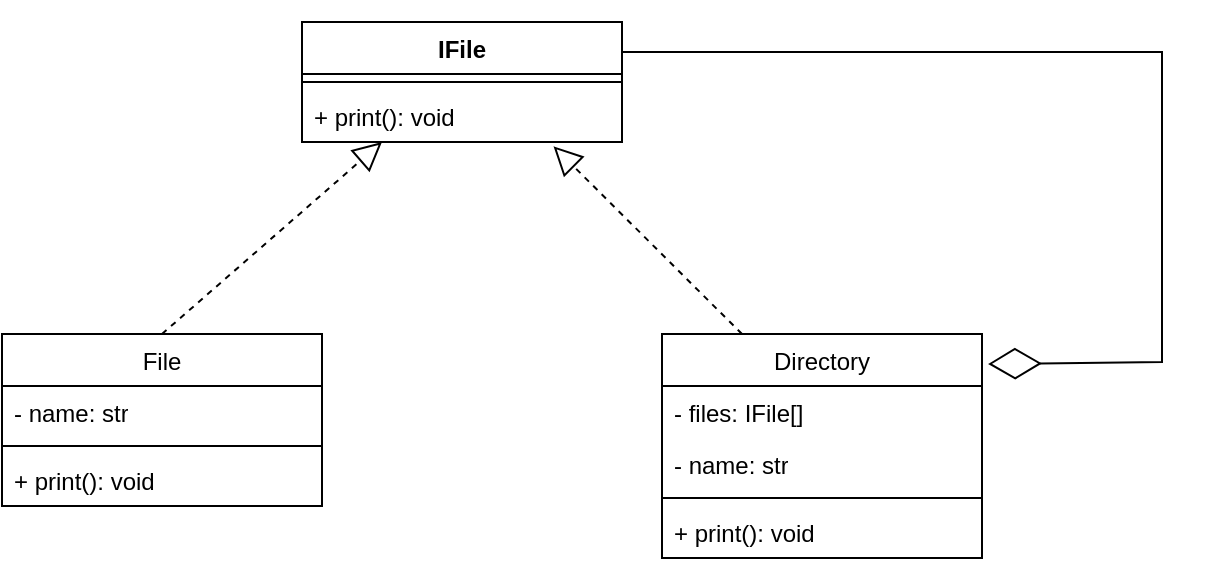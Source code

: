 <mxfile version="24.7.10">
  <diagram name="Page-1" id="53GxcRvlC-DH4hCnHQ1a">
    <mxGraphModel dx="2058" dy="1106" grid="1" gridSize="10" guides="1" tooltips="1" connect="1" arrows="1" fold="1" page="1" pageScale="1" pageWidth="850" pageHeight="1100" math="0" shadow="0">
      <root>
        <mxCell id="0" />
        <mxCell id="1" parent="0" />
        <mxCell id="ZbpCsTLpdmBn-0mFTXTY-1" value="&lt;span style=&quot;font-weight: 400;&quot;&gt;Directory&lt;/span&gt;" style="swimlane;fontStyle=1;align=center;verticalAlign=top;childLayout=stackLayout;horizontal=1;startSize=26;horizontalStack=0;resizeParent=1;resizeParentMax=0;resizeLast=0;collapsible=1;marginBottom=0;whiteSpace=wrap;html=1;" parent="1" vertex="1">
          <mxGeometry x="420" y="196" width="160" height="112" as="geometry" />
        </mxCell>
        <mxCell id="ZbpCsTLpdmBn-0mFTXTY-2" value="- files: IFile[]" style="text;strokeColor=none;fillColor=none;align=left;verticalAlign=top;spacingLeft=4;spacingRight=4;overflow=hidden;rotatable=0;points=[[0,0.5],[1,0.5]];portConstraint=eastwest;whiteSpace=wrap;html=1;" parent="ZbpCsTLpdmBn-0mFTXTY-1" vertex="1">
          <mxGeometry y="26" width="160" height="26" as="geometry" />
        </mxCell>
        <mxCell id="ZbpCsTLpdmBn-0mFTXTY-4" value="- name: str" style="text;strokeColor=none;fillColor=none;align=left;verticalAlign=top;spacingLeft=4;spacingRight=4;overflow=hidden;rotatable=0;points=[[0,0.5],[1,0.5]];portConstraint=eastwest;whiteSpace=wrap;html=1;" parent="ZbpCsTLpdmBn-0mFTXTY-1" vertex="1">
          <mxGeometry y="52" width="160" height="26" as="geometry" />
        </mxCell>
        <mxCell id="ZbpCsTLpdmBn-0mFTXTY-3" value="" style="line;strokeWidth=1;fillColor=none;align=left;verticalAlign=middle;spacingTop=-1;spacingLeft=3;spacingRight=3;rotatable=0;labelPosition=right;points=[];portConstraint=eastwest;strokeColor=inherit;" parent="ZbpCsTLpdmBn-0mFTXTY-1" vertex="1">
          <mxGeometry y="78" width="160" height="8" as="geometry" />
        </mxCell>
        <mxCell id="ZbpCsTLpdmBn-0mFTXTY-21" value="+ print(): void" style="text;strokeColor=none;fillColor=none;align=left;verticalAlign=top;spacingLeft=4;spacingRight=4;overflow=hidden;rotatable=0;points=[[0,0.5],[1,0.5]];portConstraint=eastwest;whiteSpace=wrap;html=1;" parent="ZbpCsTLpdmBn-0mFTXTY-1" vertex="1">
          <mxGeometry y="86" width="160" height="26" as="geometry" />
        </mxCell>
        <mxCell id="ZbpCsTLpdmBn-0mFTXTY-8" value="IFile" style="swimlane;fontStyle=1;align=center;verticalAlign=top;childLayout=stackLayout;horizontal=1;startSize=26;horizontalStack=0;resizeParent=1;resizeParentMax=0;resizeLast=0;collapsible=1;marginBottom=0;whiteSpace=wrap;html=1;" parent="1" vertex="1">
          <mxGeometry x="240" y="40" width="160" height="60" as="geometry" />
        </mxCell>
        <mxCell id="ZbpCsTLpdmBn-0mFTXTY-9" value="" style="line;strokeWidth=1;fillColor=none;align=left;verticalAlign=middle;spacingTop=-1;spacingLeft=3;spacingRight=3;rotatable=0;labelPosition=right;points=[];portConstraint=eastwest;strokeColor=inherit;" parent="ZbpCsTLpdmBn-0mFTXTY-8" vertex="1">
          <mxGeometry y="26" width="160" height="8" as="geometry" />
        </mxCell>
        <mxCell id="ZbpCsTLpdmBn-0mFTXTY-10" value="+ print(): void" style="text;strokeColor=none;fillColor=none;align=left;verticalAlign=top;spacingLeft=4;spacingRight=4;overflow=hidden;rotatable=0;points=[[0,0.5],[1,0.5]];portConstraint=eastwest;whiteSpace=wrap;html=1;" parent="ZbpCsTLpdmBn-0mFTXTY-8" vertex="1">
          <mxGeometry y="34" width="160" height="26" as="geometry" />
        </mxCell>
        <mxCell id="ZbpCsTLpdmBn-0mFTXTY-11" value="" style="endArrow=block;dashed=1;endFill=0;endSize=12;html=1;rounded=0;exitX=0.5;exitY=0;exitDx=0;exitDy=0;entryX=0;entryY=0.5;entryDx=0;entryDy=0;" parent="1" edge="1">
          <mxGeometry width="160" relative="1" as="geometry">
            <mxPoint x="170.0" y="196" as="sourcePoint" />
            <mxPoint x="280" y="100" as="targetPoint" />
          </mxGeometry>
        </mxCell>
        <mxCell id="ZbpCsTLpdmBn-0mFTXTY-12" value="" style="endArrow=block;dashed=1;endFill=0;endSize=12;html=1;rounded=0;exitX=0.25;exitY=0;exitDx=0;exitDy=0;entryX=0.786;entryY=1.083;entryDx=0;entryDy=0;entryPerimeter=0;" parent="1" source="ZbpCsTLpdmBn-0mFTXTY-1" target="ZbpCsTLpdmBn-0mFTXTY-10" edge="1">
          <mxGeometry width="160" relative="1" as="geometry">
            <mxPoint x="180" y="206" as="sourcePoint" />
            <mxPoint x="250" y="97" as="targetPoint" />
          </mxGeometry>
        </mxCell>
        <mxCell id="ZbpCsTLpdmBn-0mFTXTY-16" value="&lt;span style=&quot;font-weight: 400;&quot;&gt;File&lt;/span&gt;" style="swimlane;fontStyle=1;align=center;verticalAlign=top;childLayout=stackLayout;horizontal=1;startSize=26;horizontalStack=0;resizeParent=1;resizeParentMax=0;resizeLast=0;collapsible=1;marginBottom=0;whiteSpace=wrap;html=1;" parent="1" vertex="1">
          <mxGeometry x="90" y="196" width="160" height="86" as="geometry" />
        </mxCell>
        <mxCell id="ZbpCsTLpdmBn-0mFTXTY-17" value="- name: str" style="text;strokeColor=none;fillColor=none;align=left;verticalAlign=top;spacingLeft=4;spacingRight=4;overflow=hidden;rotatable=0;points=[[0,0.5],[1,0.5]];portConstraint=eastwest;whiteSpace=wrap;html=1;" parent="ZbpCsTLpdmBn-0mFTXTY-16" vertex="1">
          <mxGeometry y="26" width="160" height="26" as="geometry" />
        </mxCell>
        <mxCell id="ZbpCsTLpdmBn-0mFTXTY-18" value="" style="line;strokeWidth=1;fillColor=none;align=left;verticalAlign=middle;spacingTop=-1;spacingLeft=3;spacingRight=3;rotatable=0;labelPosition=right;points=[];portConstraint=eastwest;strokeColor=inherit;" parent="ZbpCsTLpdmBn-0mFTXTY-16" vertex="1">
          <mxGeometry y="52" width="160" height="8" as="geometry" />
        </mxCell>
        <mxCell id="ZbpCsTLpdmBn-0mFTXTY-19" value="+ print(): void" style="text;strokeColor=none;fillColor=none;align=left;verticalAlign=top;spacingLeft=4;spacingRight=4;overflow=hidden;rotatable=0;points=[[0,0.5],[1,0.5]];portConstraint=eastwest;whiteSpace=wrap;html=1;" parent="ZbpCsTLpdmBn-0mFTXTY-16" vertex="1">
          <mxGeometry y="60" width="160" height="26" as="geometry" />
        </mxCell>
        <mxCell id="5vSxVyx3YY5TTXpS0lIr-1" value="" style="endArrow=diamondThin;endFill=0;endSize=24;html=1;rounded=0;entryX=1.019;entryY=0.134;entryDx=0;entryDy=0;entryPerimeter=0;exitX=1;exitY=0.25;exitDx=0;exitDy=0;" edge="1" parent="1" source="ZbpCsTLpdmBn-0mFTXTY-8" target="ZbpCsTLpdmBn-0mFTXTY-1">
          <mxGeometry width="160" relative="1" as="geometry">
            <mxPoint x="710" y="220" as="sourcePoint" />
            <mxPoint x="790" y="620" as="targetPoint" />
            <Array as="points">
              <mxPoint x="670" y="55" />
              <mxPoint x="670" y="210" />
            </Array>
          </mxGeometry>
        </mxCell>
      </root>
    </mxGraphModel>
  </diagram>
</mxfile>
